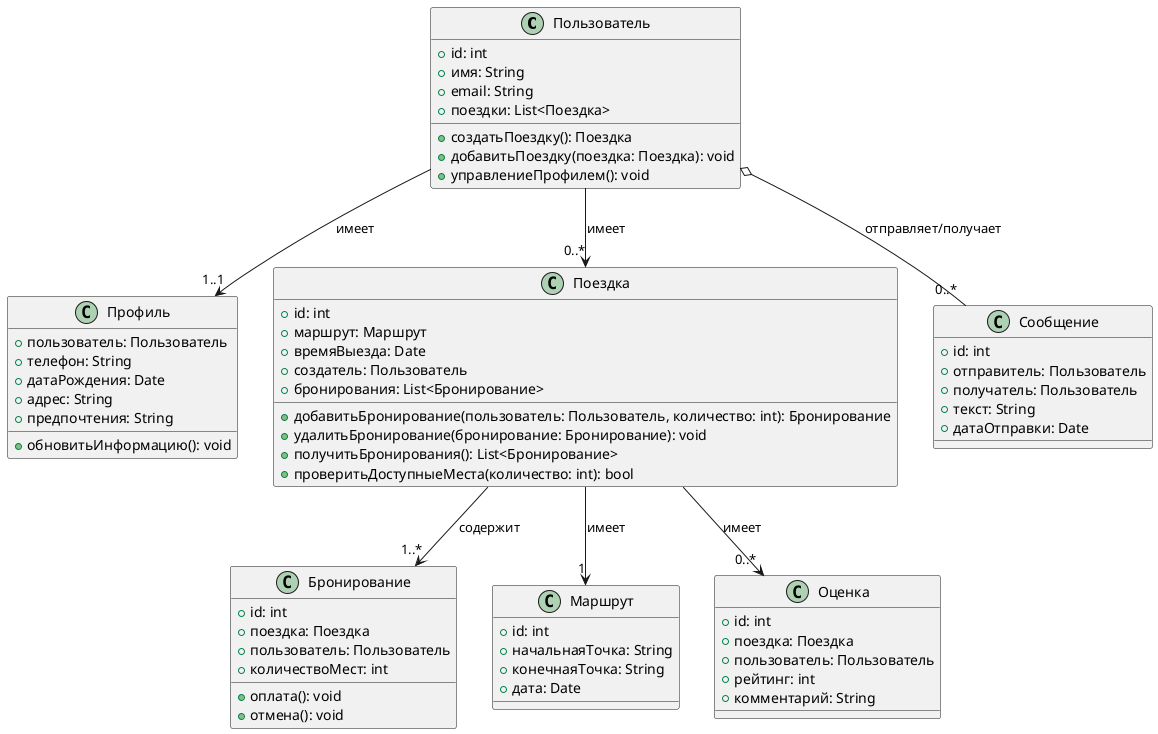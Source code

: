 @startuml

class Пользователь {
    +id: int
    +имя: String
    +email: String
    +поездки: List<Поездка>
    +создатьПоездку(): Поездка
    +добавитьПоездку(поездка: Поездка): void
    +управлениеПрофилем(): void
}

class Профиль {
    +пользователь: Пользователь
    +телефон: String
    +датаРождения: Date
    +адрес: String
    +предпочтения: String
    +обновитьИнформацию(): void
}

class Поездка {
    +id: int
    +маршрут: Маршрут
    +времяВыезда: Date
    +создатель: Пользователь
    +бронирования: List<Бронирование>
    +добавитьБронирование(пользователь: Пользователь, количество: int): Бронирование
    +удалитьБронирование(бронирование: Бронирование): void
    +получитьБронирования(): List<Бронирование>
    +проверитьДоступныеМеста(количество: int): bool
}

class Бронирование {
    +id: int
    +поездка: Поездка
    +пользователь: Пользователь
    +количествоМест: int
    +оплата(): void
    +отмена(): void
}

class Маршрут {
    +id: int
    +начальнаяТочка: String
    +конечнаяТочка: String
    +дата: Date
}

class Сообщение {
    +id: int
    +отправитель: Пользователь
    +получатель: Пользователь
    +текст: String
    +датаОтправки: Date
}

class Оценка {
    +id: int
    +поездка: Поездка
    +пользователь: Пользователь
    +рейтинг: int
    +комментарий: String
}

Пользователь --> "0..*" Поездка : имеет
Пользователь --> "1..1" Профиль : имеет
Поездка --> "1..*" Бронирование : содержит

Поездка --> "1" Маршрут : имеет

Пользователь o-- "0..*" Сообщение : отправляет/получает
Поездка --> "0..*" Оценка : имеет


@enduml


